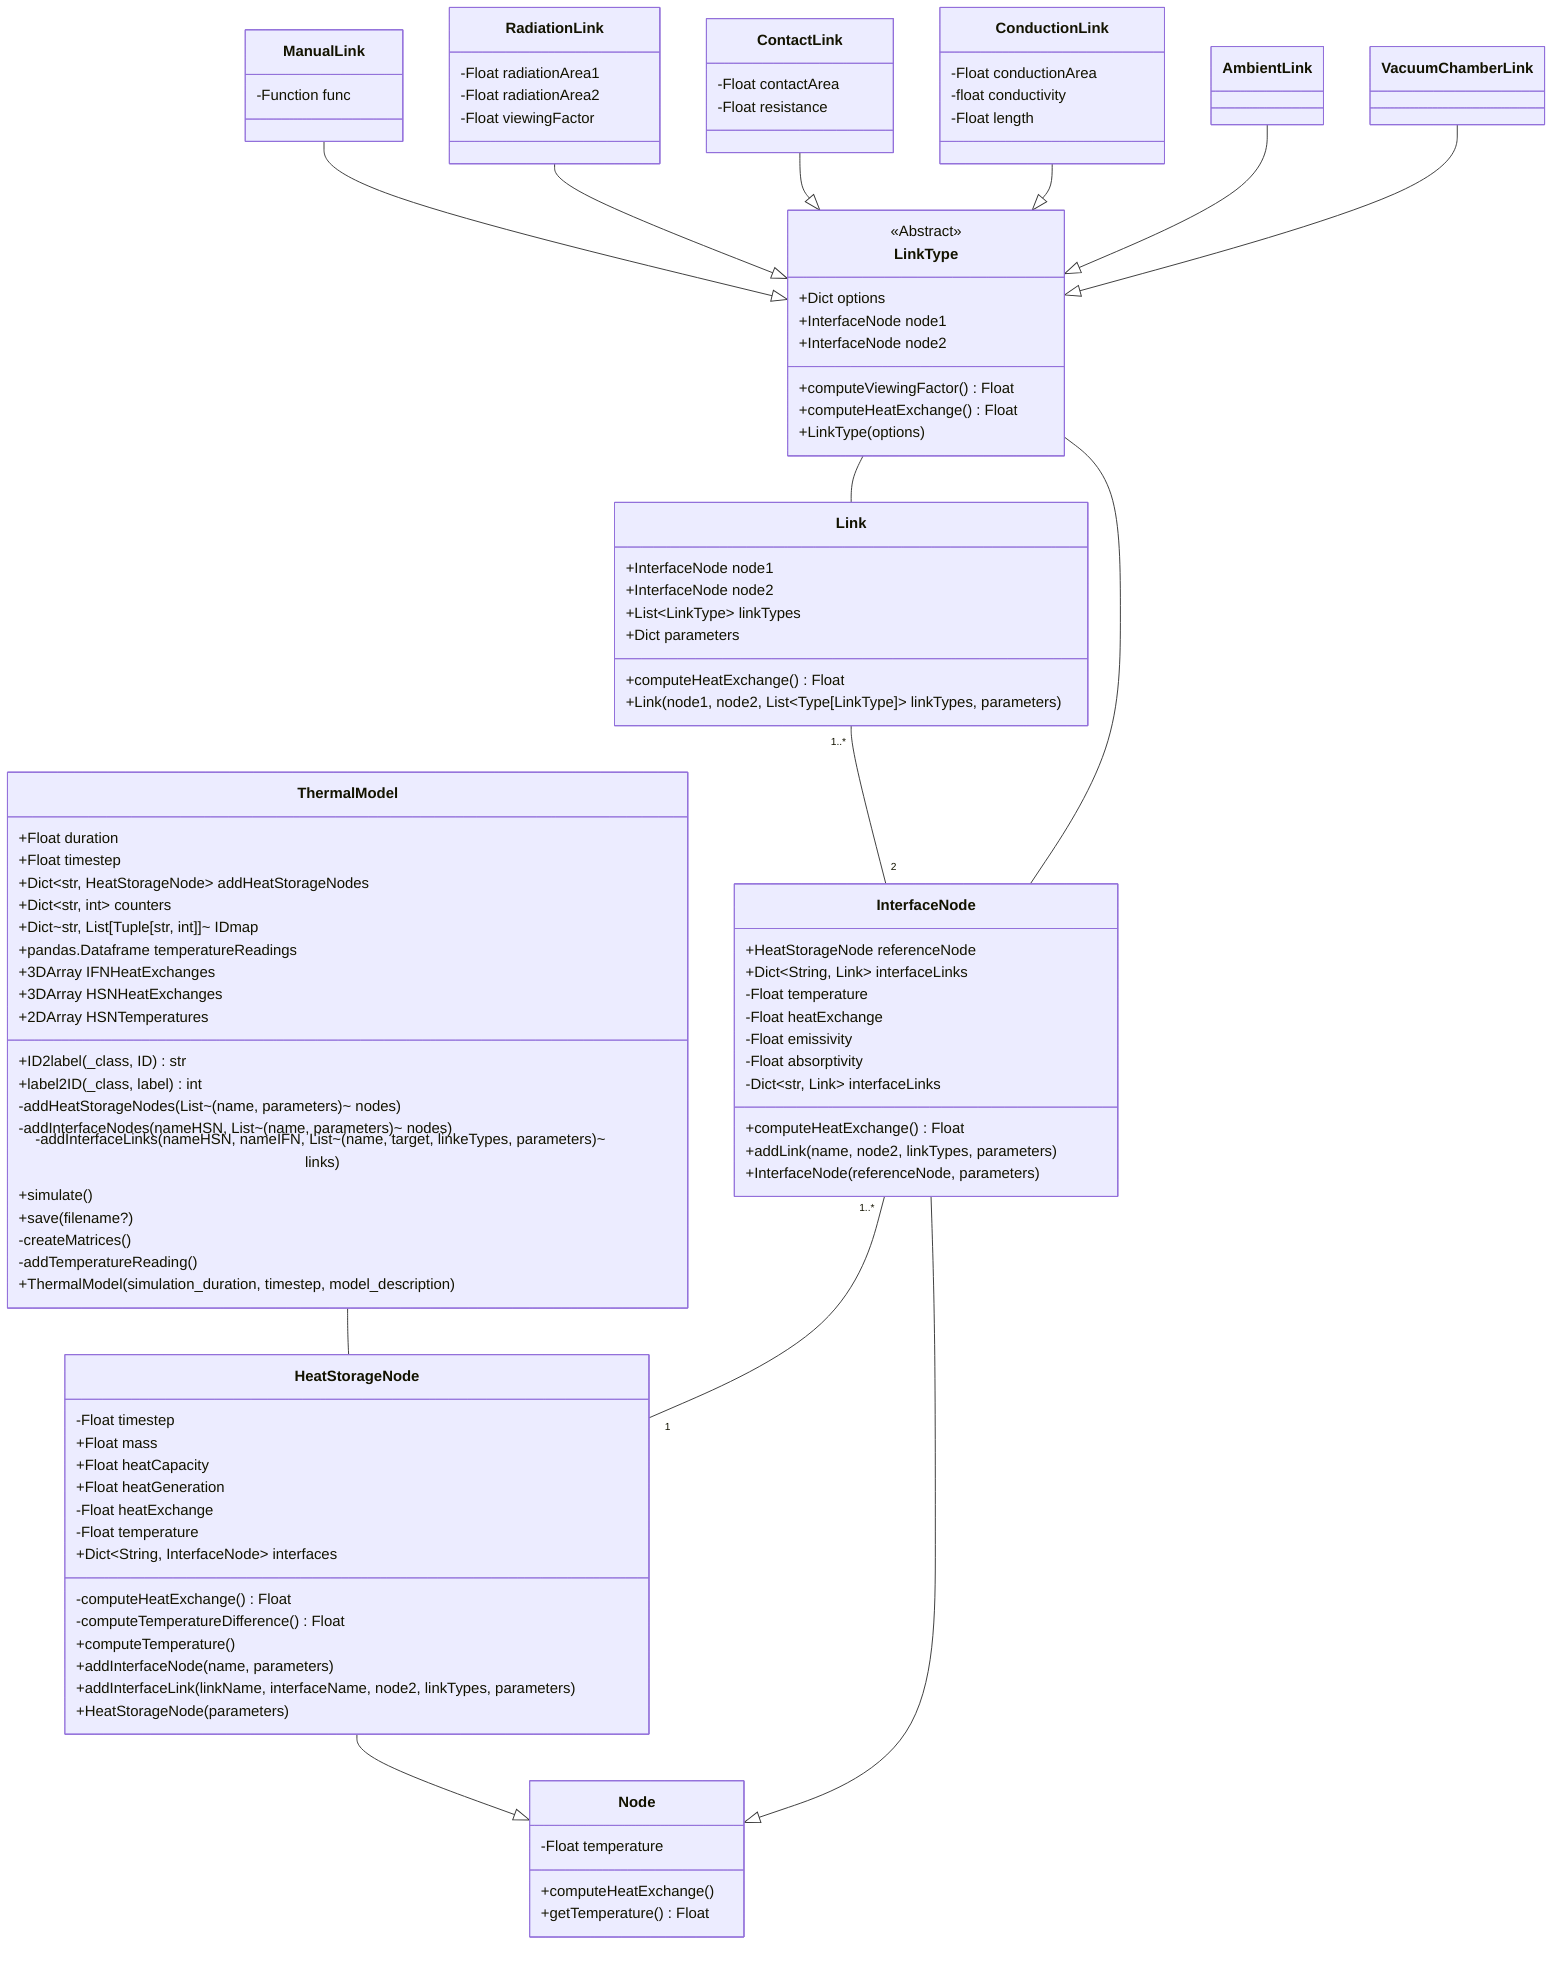 classDiagram

class ThermalModel {
    +Float duration
    +Float timestep
    +Dict~str, HeatStorageNode~ addHeatStorageNodes
    +Dict~str, int~ counters
    +Dict~str, List[Tuple[str, int]]~ IDmap
    +pandas.Dataframe temperatureReadings
    +3DArray IFNHeatExchanges
    +3DArray HSNHeatExchanges
    +2DArray HSNTemperatures
    +ID2label(_class, ID) str
    +label2ID(_class, label) int
    -addHeatStorageNodes(List~(name, parameters)~ nodes)
    -addInterfaceNodes(nameHSN, List~(name, parameters)~ nodes)
    -addInterfaceLinks(nameHSN, nameIFN, List~(name, target, linkeTypes, parameters)~ links)
    +simulate()
    +save(filename?)
    -createMatrices()
    -addTemperatureReading()
    +ThermalModel(simulation_duration, timestep, model_description)
}

class Node {
    -Float temperature
    +computeHeatExchange()
    +getTemperature() Float
}

class HeatStorageNode {
    -Float timestep
    +Float mass
    +Float heatCapacity
    +Float heatGeneration
    -Float heatExchange
    -Float temperature
    +Dict~String, InterfaceNode~ interfaces
    -computeHeatExchange() Float
    -computeTemperatureDifference() Float
    +computeTemperature()
    +addInterfaceNode(name, parameters)
    +addInterfaceLink(linkName, interfaceName, node2, linkTypes, parameters)
    +HeatStorageNode(parameters)
}

class InterfaceNode {
    +HeatStorageNode referenceNode
    +Dict~String, Link~ interfaceLinks
    -Float temperature
    -Float heatExchange
    -Float emissivity
    -Float absorptivity
    -Dict~str, Link~ interfaceLinks
    +computeHeatExchange() Float
    +addLink(name, node2, linkTypes, parameters)
    +InterfaceNode(referenceNode, parameters)
}

class Link {
    +InterfaceNode node1
    +InterfaceNode node2
    +List~LinkType~ linkTypes
    +Dict parameters
    +computeHeatExchange() Float
    +Link(node1, node2, List~Type[LinkType]~ linkTypes, parameters)
}


class LinkType {
    <<Abstract>>
    +Dict options
    +InterfaceNode node1
    +InterfaceNode node2
    +computeViewingFactor() Float
    +computeHeatExchange() Float
    +LinkType(options)
}

class ManualLink {
    -Function func
}

class RadiationLink {
    -Float radiationArea1
    -Float radiationArea2
    -Float viewingFactor
}

class ContactLink {
    -Float contactArea
    -Float resistance
}

class ConductionLink {
    -Float conductionArea
    -float conductivity
    -Float length
}

ThermalModel -- HeatStorageNode

HeatStorageNode --|> Node
InterfaceNode --|> Node

ManualLink --|> LinkType
RadiationLink --|> LinkType
ContactLink --|> LinkType
ConductionLink --|> LinkType
AmbientLink --|> LinkType
VacuumChamberLink --|> LinkType

Link "1..*" -- "2" InterfaceNode

InterfaceNode "1..*" -- "1" HeatStorageNode

LinkType -- Link
LinkType -- InterfaceNode